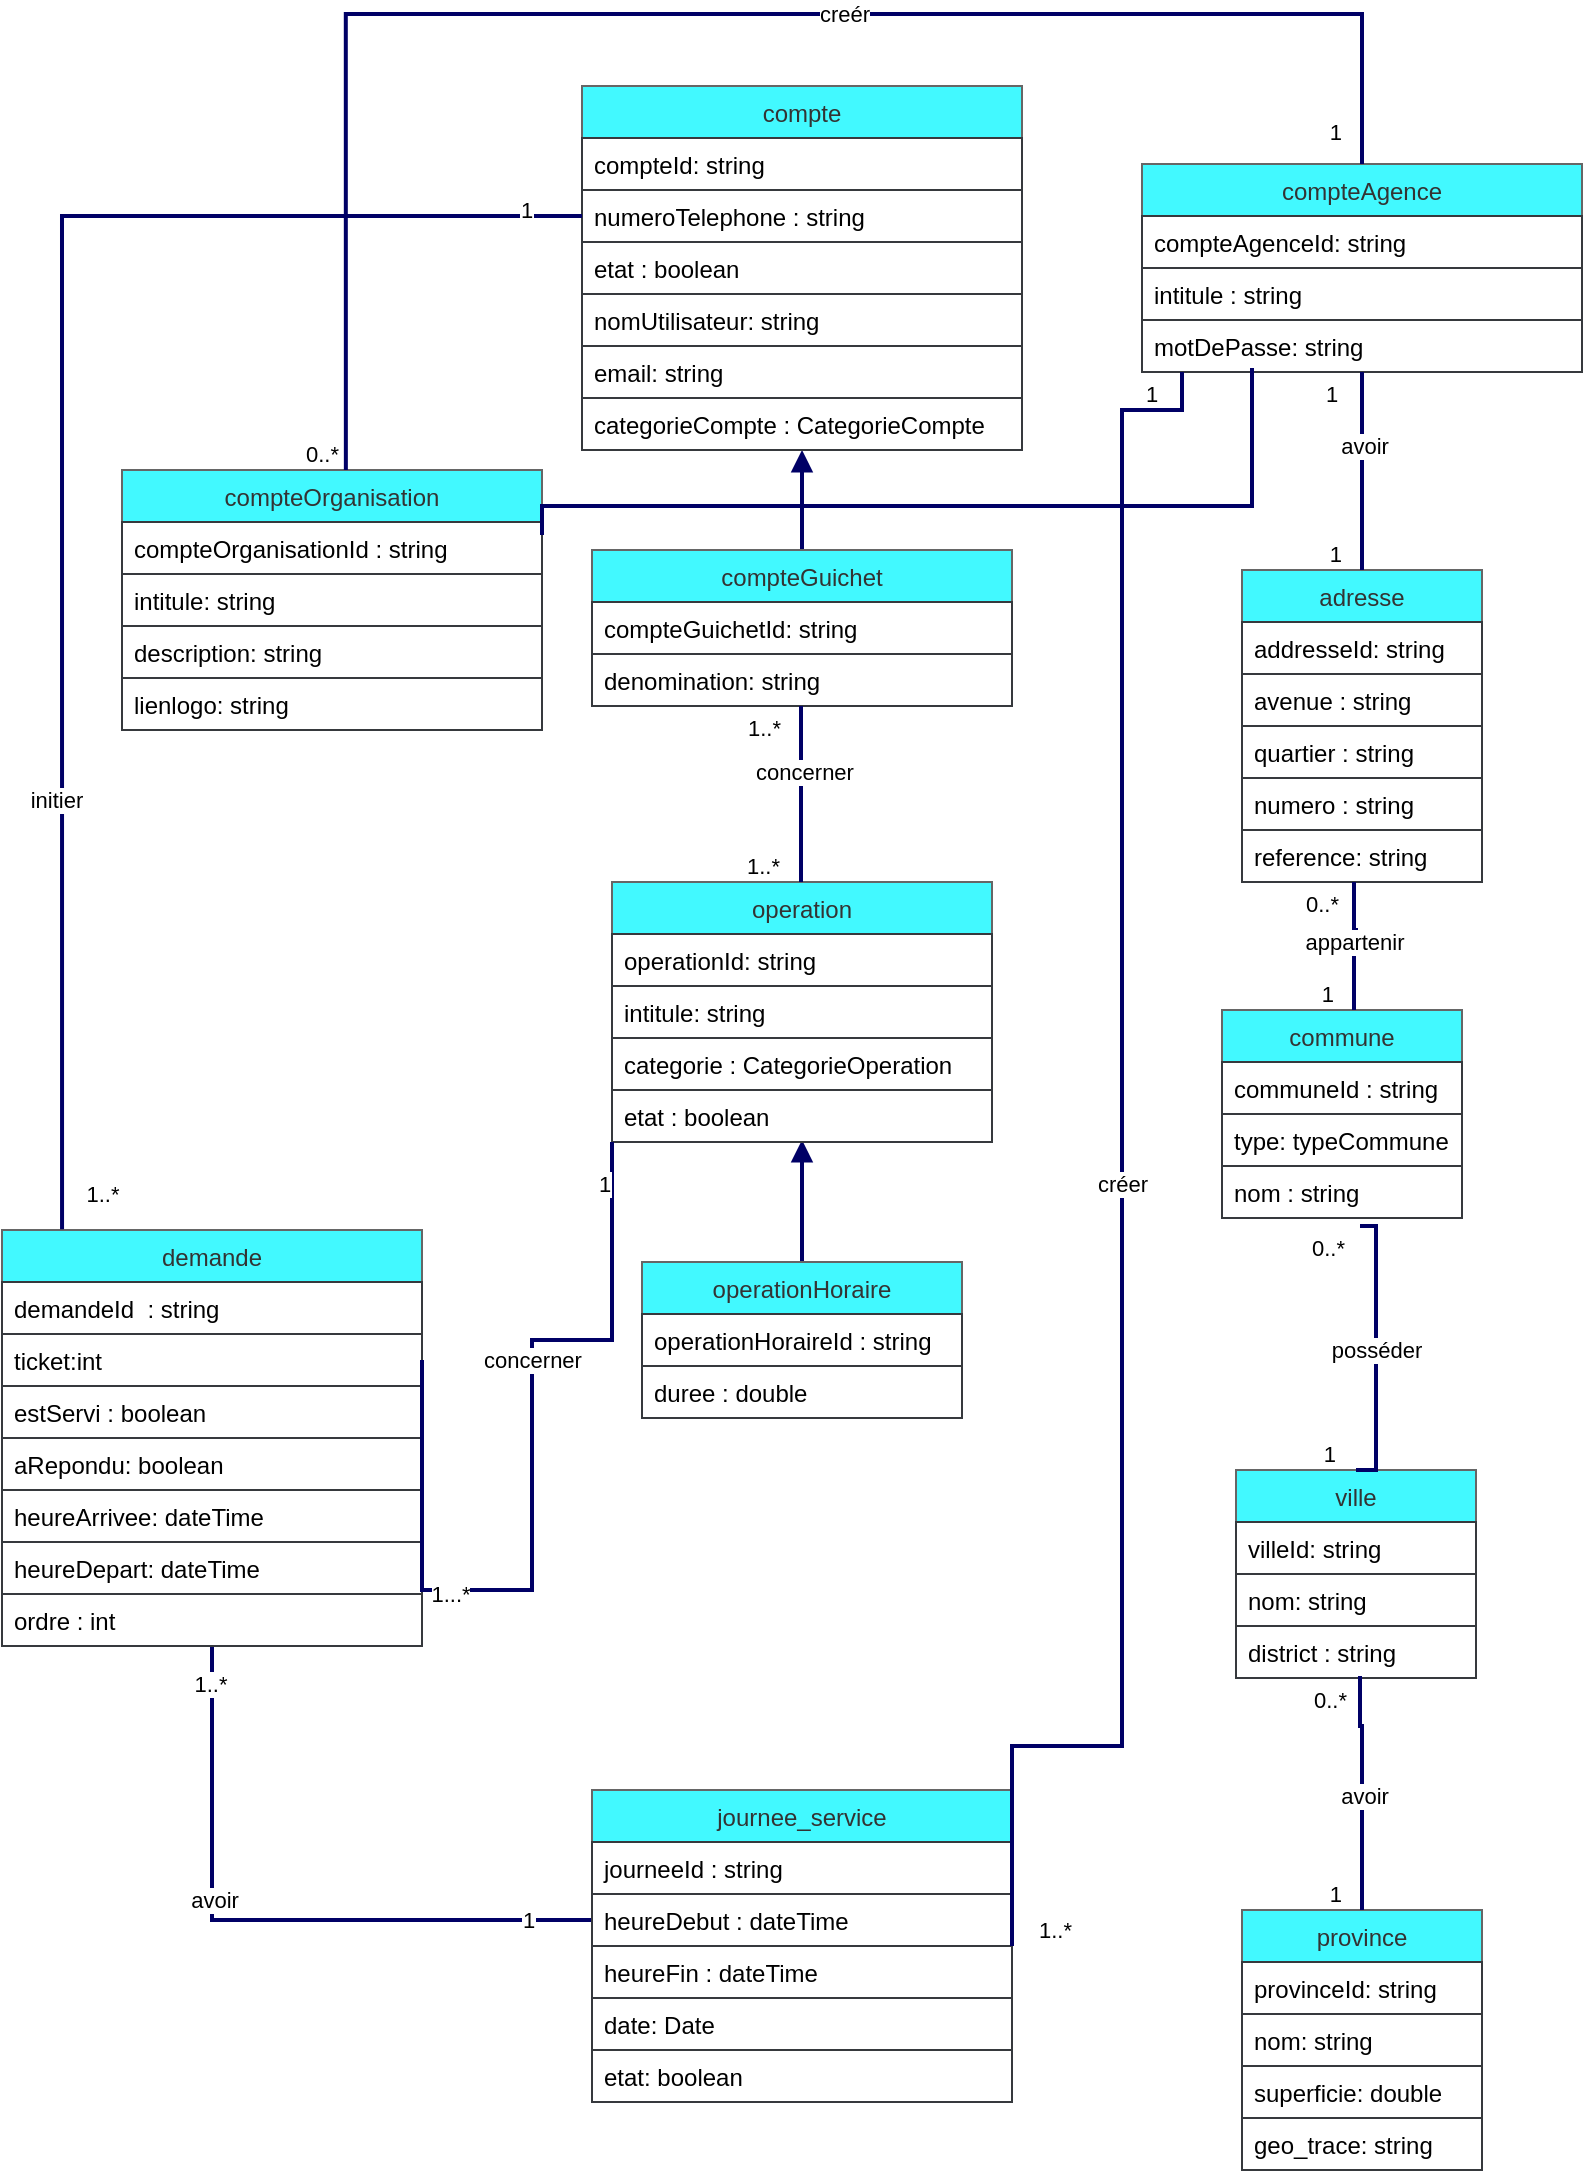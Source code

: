 <mxfile version="15.6.3" type="github">
  <diagram name="diagramme_classe" id="c4acf3e9-155e-7222-9cf6-157b1a14988f">
    <mxGraphModel dx="1240" dy="689" grid="1" gridSize="10" guides="1" tooltips="1" connect="1" arrows="1" fold="1" page="1" pageScale="1" pageWidth="850" pageHeight="1100" background="none" math="0" shadow="0">
      <root>
        <mxCell id="0" />
        <mxCell id="1" parent="0" />
        <mxCell id="7-YqurPYllUJ31w4D0Pa-85" style="edgeStyle=orthogonalEdgeStyle;rounded=0;orthogonalLoop=1;jettySize=auto;html=1;entryX=0.5;entryY=0;entryDx=0;entryDy=0;startArrow=block;startFill=1;endArrow=none;endFill=0;strokeColor=#000066;strokeWidth=2;" edge="1" parent="1" source="7-YqurPYllUJ31w4D0Pa-1" target="7-YqurPYllUJ31w4D0Pa-79">
          <mxGeometry relative="1" as="geometry">
            <Array as="points">
              <mxPoint x="440" y="303" />
            </Array>
          </mxGeometry>
        </mxCell>
        <mxCell id="7-YqurPYllUJ31w4D0Pa-1" value="compte" style="swimlane;fontStyle=0;childLayout=stackLayout;horizontal=1;startSize=26;fillColor=#42F9FF;horizontalStack=0;resizeParent=1;resizeParentMax=0;resizeLast=0;collapsible=1;marginBottom=0;fontColor=#333333;strokeColor=#666666;rounded=0;strokeWidth=1;" vertex="1" parent="1">
          <mxGeometry x="330" y="48" width="220" height="182" as="geometry" />
        </mxCell>
        <mxCell id="7-YqurPYllUJ31w4D0Pa-2" value="compteId: string" style="text;strokeColor=#36393d;fillColor=#fff;align=left;verticalAlign=top;spacingLeft=4;spacingRight=4;overflow=hidden;rotatable=0;points=[[0,0.5],[1,0.5]];portConstraint=eastwest;" vertex="1" parent="7-YqurPYllUJ31w4D0Pa-1">
          <mxGeometry y="26" width="220" height="26" as="geometry" />
        </mxCell>
        <mxCell id="7-YqurPYllUJ31w4D0Pa-3" value="numeroTelephone : string" style="text;strokeColor=#36393d;fillColor=#FFFFFF;align=left;verticalAlign=top;spacingLeft=4;spacingRight=4;overflow=hidden;rotatable=0;points=[[0,0.5],[1,0.5]];portConstraint=eastwest;" vertex="1" parent="7-YqurPYllUJ31w4D0Pa-1">
          <mxGeometry y="52" width="220" height="26" as="geometry" />
        </mxCell>
        <mxCell id="7-YqurPYllUJ31w4D0Pa-4" value="etat : boolean" style="text;strokeColor=#36393d;fillColor=#fff;align=left;verticalAlign=top;spacingLeft=4;spacingRight=4;overflow=hidden;rotatable=0;points=[[0,0.5],[1,0.5]];portConstraint=eastwest;" vertex="1" parent="7-YqurPYllUJ31w4D0Pa-1">
          <mxGeometry y="78" width="220" height="26" as="geometry" />
        </mxCell>
        <mxCell id="7-YqurPYllUJ31w4D0Pa-5" value="nomUtilisateur: string" style="text;strokeColor=#36393d;fillColor=#fff;align=left;verticalAlign=top;spacingLeft=4;spacingRight=4;overflow=hidden;rotatable=0;points=[[0,0.5],[1,0.5]];portConstraint=eastwest;" vertex="1" parent="7-YqurPYllUJ31w4D0Pa-1">
          <mxGeometry y="104" width="220" height="26" as="geometry" />
        </mxCell>
        <mxCell id="7-YqurPYllUJ31w4D0Pa-6" value="email: string" style="text;strokeColor=#36393d;fillColor=#fff;align=left;verticalAlign=top;spacingLeft=4;spacingRight=4;overflow=hidden;rotatable=0;points=[[0,0.5],[1,0.5]];portConstraint=eastwest;" vertex="1" parent="7-YqurPYllUJ31w4D0Pa-1">
          <mxGeometry y="130" width="220" height="26" as="geometry" />
        </mxCell>
        <mxCell id="7-YqurPYllUJ31w4D0Pa-7" value="categorieCompte : CategorieCompte" style="text;strokeColor=#36393d;fillColor=#fff;align=left;verticalAlign=top;spacingLeft=4;spacingRight=4;overflow=hidden;rotatable=0;points=[[0,0.5],[1,0.5]];portConstraint=eastwest;" vertex="1" parent="7-YqurPYllUJ31w4D0Pa-1">
          <mxGeometry y="156" width="220" height="26" as="geometry" />
        </mxCell>
        <mxCell id="7-YqurPYllUJ31w4D0Pa-13" value="compteAgence" style="swimlane;fontStyle=0;childLayout=stackLayout;horizontal=1;startSize=26;fillColor=#42F9FF;horizontalStack=0;resizeParent=1;resizeParentMax=0;resizeLast=0;collapsible=1;marginBottom=0;fontColor=#333333;strokeColor=#666666;rounded=0;strokeWidth=1;" vertex="1" parent="1">
          <mxGeometry x="610" y="87" width="220" height="104" as="geometry" />
        </mxCell>
        <mxCell id="7-YqurPYllUJ31w4D0Pa-14" value="compteAgenceId: string" style="text;strokeColor=#36393d;fillColor=#fff;align=left;verticalAlign=top;spacingLeft=4;spacingRight=4;overflow=hidden;rotatable=0;points=[[0,0.5],[1,0.5]];portConstraint=eastwest;" vertex="1" parent="7-YqurPYllUJ31w4D0Pa-13">
          <mxGeometry y="26" width="220" height="26" as="geometry" />
        </mxCell>
        <mxCell id="7-YqurPYllUJ31w4D0Pa-15" value="intitule : string" style="text;strokeColor=#36393d;fillColor=#FFFFFF;align=left;verticalAlign=top;spacingLeft=4;spacingRight=4;overflow=hidden;rotatable=0;points=[[0,0.5],[1,0.5]];portConstraint=eastwest;" vertex="1" parent="7-YqurPYllUJ31w4D0Pa-13">
          <mxGeometry y="52" width="220" height="26" as="geometry" />
        </mxCell>
        <mxCell id="7-YqurPYllUJ31w4D0Pa-32" value="motDePasse: string" style="text;strokeColor=#36393d;fillColor=#FFFFFF;align=left;verticalAlign=top;spacingLeft=4;spacingRight=4;overflow=hidden;rotatable=0;points=[[0,0.5],[1,0.5]];portConstraint=eastwest;" vertex="1" parent="7-YqurPYllUJ31w4D0Pa-13">
          <mxGeometry y="78" width="220" height="26" as="geometry" />
        </mxCell>
        <mxCell id="7-YqurPYllUJ31w4D0Pa-24" value="compteOrganisation" style="swimlane;fontStyle=0;childLayout=stackLayout;horizontal=1;startSize=26;fillColor=#42F9FF;horizontalStack=0;resizeParent=1;resizeParentMax=0;resizeLast=0;collapsible=1;marginBottom=0;fontColor=#333333;strokeColor=#666666;rounded=0;strokeWidth=1;" vertex="1" parent="1">
          <mxGeometry x="100" y="240" width="210" height="130" as="geometry" />
        </mxCell>
        <mxCell id="7-YqurPYllUJ31w4D0Pa-25" value="compteOrganisationId : string" style="text;strokeColor=#36393d;fillColor=#fff;align=left;verticalAlign=top;spacingLeft=4;spacingRight=4;overflow=hidden;rotatable=0;points=[[0,0.5],[1,0.5]];portConstraint=eastwest;" vertex="1" parent="7-YqurPYllUJ31w4D0Pa-24">
          <mxGeometry y="26" width="210" height="26" as="geometry" />
        </mxCell>
        <mxCell id="7-YqurPYllUJ31w4D0Pa-34" value="intitule: string" style="text;strokeColor=#36393d;fillColor=#fff;align=left;verticalAlign=top;spacingLeft=4;spacingRight=4;overflow=hidden;rotatable=0;points=[[0,0.5],[1,0.5]];portConstraint=eastwest;" vertex="1" parent="7-YqurPYllUJ31w4D0Pa-24">
          <mxGeometry y="52" width="210" height="26" as="geometry" />
        </mxCell>
        <mxCell id="7-YqurPYllUJ31w4D0Pa-35" value="description: string" style="text;strokeColor=#36393d;fillColor=#fff;align=left;verticalAlign=top;spacingLeft=4;spacingRight=4;overflow=hidden;rotatable=0;points=[[0,0.5],[1,0.5]];portConstraint=eastwest;" vertex="1" parent="7-YqurPYllUJ31w4D0Pa-24">
          <mxGeometry y="78" width="210" height="26" as="geometry" />
        </mxCell>
        <mxCell id="7-YqurPYllUJ31w4D0Pa-36" value="lienlogo: string" style="text;strokeColor=#36393d;fillColor=#fff;align=left;verticalAlign=top;spacingLeft=4;spacingRight=4;overflow=hidden;rotatable=0;points=[[0,0.5],[1,0.5]];portConstraint=eastwest;" vertex="1" parent="7-YqurPYllUJ31w4D0Pa-24">
          <mxGeometry y="104" width="210" height="26" as="geometry" />
        </mxCell>
        <mxCell id="7-YqurPYllUJ31w4D0Pa-39" value="adresse" style="swimlane;fontStyle=0;childLayout=stackLayout;horizontal=1;startSize=26;fillColor=#42F9FF;horizontalStack=0;resizeParent=1;resizeParentMax=0;resizeLast=0;collapsible=1;marginBottom=0;fontColor=#333333;strokeColor=#666666;rounded=0;strokeWidth=1;" vertex="1" parent="1">
          <mxGeometry x="660" y="290" width="120" height="156" as="geometry" />
        </mxCell>
        <mxCell id="7-YqurPYllUJ31w4D0Pa-40" value="addresseId: string" style="text;strokeColor=#36393d;fillColor=#fff;align=left;verticalAlign=top;spacingLeft=4;spacingRight=4;overflow=hidden;rotatable=0;points=[[0,0.5],[1,0.5]];portConstraint=eastwest;" vertex="1" parent="7-YqurPYllUJ31w4D0Pa-39">
          <mxGeometry y="26" width="120" height="26" as="geometry" />
        </mxCell>
        <mxCell id="7-YqurPYllUJ31w4D0Pa-41" value="avenue : string" style="text;strokeColor=#36393d;fillColor=#FFFFFF;align=left;verticalAlign=top;spacingLeft=4;spacingRight=4;overflow=hidden;rotatable=0;points=[[0,0.5],[1,0.5]];portConstraint=eastwest;" vertex="1" parent="7-YqurPYllUJ31w4D0Pa-39">
          <mxGeometry y="52" width="120" height="26" as="geometry" />
        </mxCell>
        <mxCell id="7-YqurPYllUJ31w4D0Pa-42" value="quartier : string" style="text;strokeColor=#36393d;fillColor=#FFFFFF;align=left;verticalAlign=top;spacingLeft=4;spacingRight=4;overflow=hidden;rotatable=0;points=[[0,0.5],[1,0.5]];portConstraint=eastwest;" vertex="1" parent="7-YqurPYllUJ31w4D0Pa-39">
          <mxGeometry y="78" width="120" height="26" as="geometry" />
        </mxCell>
        <mxCell id="7-YqurPYllUJ31w4D0Pa-43" value="numero : string" style="text;strokeColor=#36393d;fillColor=#FFFFFF;align=left;verticalAlign=top;spacingLeft=4;spacingRight=4;overflow=hidden;rotatable=0;points=[[0,0.5],[1,0.5]];portConstraint=eastwest;" vertex="1" parent="7-YqurPYllUJ31w4D0Pa-39">
          <mxGeometry y="104" width="120" height="26" as="geometry" />
        </mxCell>
        <mxCell id="7-YqurPYllUJ31w4D0Pa-44" value="reference: string" style="text;strokeColor=#36393d;fillColor=#FFFFFF;align=left;verticalAlign=top;spacingLeft=4;spacingRight=4;overflow=hidden;rotatable=0;points=[[0,0.5],[1,0.5]];portConstraint=eastwest;" vertex="1" parent="7-YqurPYllUJ31w4D0Pa-39">
          <mxGeometry y="130" width="120" height="26" as="geometry" />
        </mxCell>
        <mxCell id="7-YqurPYllUJ31w4D0Pa-48" value="" style="endArrow=none;html=1;edgeStyle=orthogonalEdgeStyle;rounded=0;strokeColor=#000066;strokeWidth=2;entryX=0.5;entryY=0;entryDx=0;entryDy=0;exitX=0.5;exitY=1;exitDx=0;exitDy=0;" edge="1" parent="1" source="7-YqurPYllUJ31w4D0Pa-13" target="7-YqurPYllUJ31w4D0Pa-39">
          <mxGeometry relative="1" as="geometry">
            <mxPoint x="660" y="230" as="sourcePoint" />
            <mxPoint x="820" y="230" as="targetPoint" />
          </mxGeometry>
        </mxCell>
        <mxCell id="7-YqurPYllUJ31w4D0Pa-49" value="1" style="edgeLabel;resizable=0;html=1;align=left;verticalAlign=bottom;rounded=0;strokeColor=#fff;strokeWidth=1;fillColor=#fff;gradientColor=none;" connectable="0" vertex="1" parent="7-YqurPYllUJ31w4D0Pa-48">
          <mxGeometry x="-1" relative="1" as="geometry">
            <mxPoint x="-20" y="19" as="offset" />
          </mxGeometry>
        </mxCell>
        <mxCell id="7-YqurPYllUJ31w4D0Pa-50" value="1" style="edgeLabel;resizable=0;html=1;align=right;verticalAlign=bottom;rounded=0;strokeColor=#fff;strokeWidth=1;fillColor=#fff;gradientColor=none;" connectable="0" vertex="1" parent="7-YqurPYllUJ31w4D0Pa-48">
          <mxGeometry x="1" relative="1" as="geometry">
            <mxPoint x="-10" as="offset" />
          </mxGeometry>
        </mxCell>
        <mxCell id="7-YqurPYllUJ31w4D0Pa-92" value="avoir" style="edgeLabel;html=1;align=center;verticalAlign=middle;resizable=0;points=[];" vertex="1" connectable="0" parent="7-YqurPYllUJ31w4D0Pa-48">
          <mxGeometry x="-0.253" y="1" relative="1" as="geometry">
            <mxPoint as="offset" />
          </mxGeometry>
        </mxCell>
        <mxCell id="7-YqurPYllUJ31w4D0Pa-51" value="commune" style="swimlane;fontStyle=0;childLayout=stackLayout;horizontal=1;startSize=26;fillColor=#42F9FF;horizontalStack=0;resizeParent=1;resizeParentMax=0;resizeLast=0;collapsible=1;marginBottom=0;fontColor=#333333;strokeColor=#666666;rounded=0;strokeWidth=1;" vertex="1" parent="1">
          <mxGeometry x="650" y="510" width="120" height="104" as="geometry" />
        </mxCell>
        <mxCell id="7-YqurPYllUJ31w4D0Pa-52" value="communeId : string" style="text;strokeColor=#36393d;fillColor=#fff;align=left;verticalAlign=top;spacingLeft=4;spacingRight=4;overflow=hidden;rotatable=0;points=[[0,0.5],[1,0.5]];portConstraint=eastwest;" vertex="1" parent="7-YqurPYllUJ31w4D0Pa-51">
          <mxGeometry y="26" width="120" height="26" as="geometry" />
        </mxCell>
        <mxCell id="7-YqurPYllUJ31w4D0Pa-53" value="type: typeCommune" style="text;strokeColor=#36393d;fillColor=#FFFFFF;align=left;verticalAlign=top;spacingLeft=4;spacingRight=4;overflow=hidden;rotatable=0;points=[[0,0.5],[1,0.5]];portConstraint=eastwest;" vertex="1" parent="7-YqurPYllUJ31w4D0Pa-51">
          <mxGeometry y="52" width="120" height="26" as="geometry" />
        </mxCell>
        <mxCell id="7-YqurPYllUJ31w4D0Pa-54" value="nom : string" style="text;strokeColor=#36393d;fillColor=#FFFFFF;align=left;verticalAlign=top;spacingLeft=4;spacingRight=4;overflow=hidden;rotatable=0;points=[[0,0.5],[1,0.5]];portConstraint=eastwest;" vertex="1" parent="7-YqurPYllUJ31w4D0Pa-51">
          <mxGeometry y="78" width="120" height="26" as="geometry" />
        </mxCell>
        <mxCell id="7-YqurPYllUJ31w4D0Pa-57" value="appartenir" style="endArrow=none;html=1;edgeStyle=orthogonalEdgeStyle;rounded=0;strokeColor=#000066;strokeWidth=2;entryX=0.5;entryY=0;entryDx=0;entryDy=0;" edge="1" parent="1">
          <mxGeometry relative="1" as="geometry">
            <mxPoint x="716" y="446" as="sourcePoint" />
            <mxPoint x="716" y="510" as="targetPoint" />
            <Array as="points">
              <mxPoint x="718" y="470" />
              <mxPoint x="719" y="470" />
            </Array>
          </mxGeometry>
        </mxCell>
        <mxCell id="7-YqurPYllUJ31w4D0Pa-58" value="0..*" style="edgeLabel;resizable=0;html=1;align=left;verticalAlign=bottom;rounded=0;strokeColor=#fff;strokeWidth=1;fillColor=#fff;gradientColor=none;" connectable="0" vertex="1" parent="7-YqurPYllUJ31w4D0Pa-57">
          <mxGeometry x="-1" relative="1" as="geometry">
            <mxPoint x="-26" y="19" as="offset" />
          </mxGeometry>
        </mxCell>
        <mxCell id="7-YqurPYllUJ31w4D0Pa-59" value="1" style="edgeLabel;resizable=0;html=1;align=right;verticalAlign=bottom;rounded=0;strokeColor=#fff;strokeWidth=1;fillColor=#fff;gradientColor=none;" connectable="0" vertex="1" parent="7-YqurPYllUJ31w4D0Pa-57">
          <mxGeometry x="1" relative="1" as="geometry">
            <mxPoint x="-10" as="offset" />
          </mxGeometry>
        </mxCell>
        <mxCell id="7-YqurPYllUJ31w4D0Pa-60" value="ville" style="swimlane;fontStyle=0;childLayout=stackLayout;horizontal=1;startSize=26;fillColor=#42F9FF;horizontalStack=0;resizeParent=1;resizeParentMax=0;resizeLast=0;collapsible=1;marginBottom=0;fontColor=#333333;strokeColor=#666666;rounded=0;strokeWidth=1;" vertex="1" parent="1">
          <mxGeometry x="657" y="740" width="120" height="104" as="geometry" />
        </mxCell>
        <mxCell id="7-YqurPYllUJ31w4D0Pa-61" value="villeId: string" style="text;strokeColor=#36393d;fillColor=#fff;align=left;verticalAlign=top;spacingLeft=4;spacingRight=4;overflow=hidden;rotatable=0;points=[[0,0.5],[1,0.5]];portConstraint=eastwest;" vertex="1" parent="7-YqurPYllUJ31w4D0Pa-60">
          <mxGeometry y="26" width="120" height="26" as="geometry" />
        </mxCell>
        <mxCell id="7-YqurPYllUJ31w4D0Pa-62" value="nom: string" style="text;strokeColor=#36393d;fillColor=#FFFFFF;align=left;verticalAlign=top;spacingLeft=4;spacingRight=4;overflow=hidden;rotatable=0;points=[[0,0.5],[1,0.5]];portConstraint=eastwest;" vertex="1" parent="7-YqurPYllUJ31w4D0Pa-60">
          <mxGeometry y="52" width="120" height="26" as="geometry" />
        </mxCell>
        <mxCell id="7-YqurPYllUJ31w4D0Pa-63" value="district : string" style="text;strokeColor=#36393d;fillColor=#FFFFFF;align=left;verticalAlign=top;spacingLeft=4;spacingRight=4;overflow=hidden;rotatable=0;points=[[0,0.5],[1,0.5]];portConstraint=eastwest;" vertex="1" parent="7-YqurPYllUJ31w4D0Pa-60">
          <mxGeometry y="78" width="120" height="26" as="geometry" />
        </mxCell>
        <mxCell id="7-YqurPYllUJ31w4D0Pa-64" value="posséder" style="endArrow=none;html=1;edgeStyle=orthogonalEdgeStyle;rounded=0;strokeColor=#000066;strokeWidth=2;entryX=0.5;entryY=0;entryDx=0;entryDy=0;exitX=0.575;exitY=1.154;exitDx=0;exitDy=0;exitPerimeter=0;" edge="1" parent="1" source="7-YqurPYllUJ31w4D0Pa-54" target="7-YqurPYllUJ31w4D0Pa-60">
          <mxGeometry relative="1" as="geometry">
            <mxPoint x="716" y="614" as="sourcePoint" />
            <mxPoint x="716" y="678" as="targetPoint" />
            <Array as="points">
              <mxPoint x="727" y="618" />
              <mxPoint x="727" y="740" />
            </Array>
          </mxGeometry>
        </mxCell>
        <mxCell id="7-YqurPYllUJ31w4D0Pa-65" value="0..*" style="edgeLabel;resizable=0;html=1;align=left;verticalAlign=bottom;rounded=0;strokeColor=#fff;strokeWidth=1;fillColor=#fff;gradientColor=none;" connectable="0" vertex="1" parent="7-YqurPYllUJ31w4D0Pa-64">
          <mxGeometry x="-1" relative="1" as="geometry">
            <mxPoint x="-26" y="19" as="offset" />
          </mxGeometry>
        </mxCell>
        <mxCell id="7-YqurPYllUJ31w4D0Pa-66" value="1" style="edgeLabel;resizable=0;html=1;align=right;verticalAlign=bottom;rounded=0;strokeColor=#fff;strokeWidth=1;fillColor=#fff;gradientColor=none;" connectable="0" vertex="1" parent="7-YqurPYllUJ31w4D0Pa-64">
          <mxGeometry x="1" relative="1" as="geometry">
            <mxPoint x="-10" as="offset" />
          </mxGeometry>
        </mxCell>
        <mxCell id="7-YqurPYllUJ31w4D0Pa-67" value="province" style="swimlane;fontStyle=0;childLayout=stackLayout;horizontal=1;startSize=26;fillColor=#42F9FF;horizontalStack=0;resizeParent=1;resizeParentMax=0;resizeLast=0;collapsible=1;marginBottom=0;fontColor=#333333;strokeColor=#666666;rounded=0;strokeWidth=1;" vertex="1" parent="1">
          <mxGeometry x="660" y="960" width="120" height="130" as="geometry" />
        </mxCell>
        <mxCell id="7-YqurPYllUJ31w4D0Pa-68" value="provinceId: string" style="text;strokeColor=#36393d;fillColor=#fff;align=left;verticalAlign=top;spacingLeft=4;spacingRight=4;overflow=hidden;rotatable=0;points=[[0,0.5],[1,0.5]];portConstraint=eastwest;" vertex="1" parent="7-YqurPYllUJ31w4D0Pa-67">
          <mxGeometry y="26" width="120" height="26" as="geometry" />
        </mxCell>
        <mxCell id="7-YqurPYllUJ31w4D0Pa-69" value="nom: string" style="text;strokeColor=#36393d;fillColor=#FFFFFF;align=left;verticalAlign=top;spacingLeft=4;spacingRight=4;overflow=hidden;rotatable=0;points=[[0,0.5],[1,0.5]];portConstraint=eastwest;" vertex="1" parent="7-YqurPYllUJ31w4D0Pa-67">
          <mxGeometry y="52" width="120" height="26" as="geometry" />
        </mxCell>
        <mxCell id="7-YqurPYllUJ31w4D0Pa-70" value="superficie: double" style="text;strokeColor=#36393d;fillColor=#FFFFFF;align=left;verticalAlign=top;spacingLeft=4;spacingRight=4;overflow=hidden;rotatable=0;points=[[0,0.5],[1,0.5]];portConstraint=eastwest;" vertex="1" parent="7-YqurPYllUJ31w4D0Pa-67">
          <mxGeometry y="78" width="120" height="26" as="geometry" />
        </mxCell>
        <mxCell id="7-YqurPYllUJ31w4D0Pa-75" value="geo_trace: string" style="text;strokeColor=#36393d;fillColor=#FFFFFF;align=left;verticalAlign=top;spacingLeft=4;spacingRight=4;overflow=hidden;rotatable=0;points=[[0,0.5],[1,0.5]];portConstraint=eastwest;" vertex="1" parent="7-YqurPYllUJ31w4D0Pa-67">
          <mxGeometry y="104" width="120" height="26" as="geometry" />
        </mxCell>
        <mxCell id="7-YqurPYllUJ31w4D0Pa-76" value="" style="endArrow=none;html=1;edgeStyle=orthogonalEdgeStyle;rounded=0;strokeColor=#000066;strokeWidth=2;entryX=0.5;entryY=0;entryDx=0;entryDy=0;" edge="1" parent="1" target="7-YqurPYllUJ31w4D0Pa-67">
          <mxGeometry relative="1" as="geometry">
            <mxPoint x="720" y="844" as="sourcePoint" />
            <mxPoint x="719" y="908" as="targetPoint" />
            <Array as="points">
              <mxPoint x="719" y="868" />
              <mxPoint x="720" y="868" />
            </Array>
          </mxGeometry>
        </mxCell>
        <mxCell id="7-YqurPYllUJ31w4D0Pa-77" value="0..*" style="edgeLabel;resizable=0;html=1;align=left;verticalAlign=bottom;rounded=0;strokeColor=#fff;strokeWidth=1;fillColor=#fff;gradientColor=none;" connectable="0" vertex="1" parent="7-YqurPYllUJ31w4D0Pa-76">
          <mxGeometry x="-1" relative="1" as="geometry">
            <mxPoint x="-26" y="19" as="offset" />
          </mxGeometry>
        </mxCell>
        <mxCell id="7-YqurPYllUJ31w4D0Pa-78" value="1" style="edgeLabel;resizable=0;html=1;align=right;verticalAlign=bottom;rounded=0;strokeColor=#fff;strokeWidth=1;fillColor=#fff;gradientColor=none;" connectable="0" vertex="1" parent="7-YqurPYllUJ31w4D0Pa-76">
          <mxGeometry x="1" relative="1" as="geometry">
            <mxPoint x="-10" as="offset" />
          </mxGeometry>
        </mxCell>
        <mxCell id="7-YqurPYllUJ31w4D0Pa-93" value="avoir" style="edgeLabel;html=1;align=center;verticalAlign=middle;resizable=0;points=[];" vertex="1" connectable="0" parent="7-YqurPYllUJ31w4D0Pa-76">
          <mxGeometry x="0.034" y="1" relative="1" as="geometry">
            <mxPoint as="offset" />
          </mxGeometry>
        </mxCell>
        <mxCell id="7-YqurPYllUJ31w4D0Pa-122" style="edgeStyle=orthogonalEdgeStyle;rounded=0;orthogonalLoop=1;jettySize=auto;html=1;entryX=0.25;entryY=1;entryDx=0;entryDy=0;startArrow=none;startFill=0;endArrow=none;endFill=0;strokeColor=#000066;strokeWidth=2;exitX=1;exitY=0.25;exitDx=0;exitDy=0;" edge="1" parent="1" source="7-YqurPYllUJ31w4D0Pa-24">
          <mxGeometry relative="1" as="geometry">
            <mxPoint x="440" y="258" as="sourcePoint" />
            <mxPoint x="665.0" y="189.0" as="targetPoint" />
            <Array as="points">
              <mxPoint x="310" y="258" />
              <mxPoint x="665" y="258" />
            </Array>
          </mxGeometry>
        </mxCell>
        <mxCell id="7-YqurPYllUJ31w4D0Pa-79" value="compteGuichet" style="swimlane;fontStyle=0;childLayout=stackLayout;horizontal=1;startSize=26;fillColor=#42F9FF;horizontalStack=0;resizeParent=1;resizeParentMax=0;resizeLast=0;collapsible=1;marginBottom=0;fontColor=#333333;strokeColor=#666666;rounded=0;strokeWidth=1;" vertex="1" parent="1">
          <mxGeometry x="335" y="280" width="210" height="78" as="geometry" />
        </mxCell>
        <mxCell id="7-YqurPYllUJ31w4D0Pa-80" value="compteGuichetId: string" style="text;strokeColor=#36393d;fillColor=#fff;align=left;verticalAlign=top;spacingLeft=4;spacingRight=4;overflow=hidden;rotatable=0;points=[[0,0.5],[1,0.5]];portConstraint=eastwest;" vertex="1" parent="7-YqurPYllUJ31w4D0Pa-79">
          <mxGeometry y="26" width="210" height="26" as="geometry" />
        </mxCell>
        <mxCell id="7-YqurPYllUJ31w4D0Pa-81" value="denomination: string" style="text;strokeColor=#36393d;fillColor=#fff;align=left;verticalAlign=top;spacingLeft=4;spacingRight=4;overflow=hidden;rotatable=0;points=[[0,0.5],[1,0.5]];portConstraint=eastwest;" vertex="1" parent="7-YqurPYllUJ31w4D0Pa-79">
          <mxGeometry y="52" width="210" height="26" as="geometry" />
        </mxCell>
        <mxCell id="7-YqurPYllUJ31w4D0Pa-88" value="creér" style="endArrow=none;html=1;edgeStyle=orthogonalEdgeStyle;rounded=0;strokeColor=#000066;strokeWidth=2;exitX=0.533;exitY=0;exitDx=0;exitDy=0;exitPerimeter=0;entryX=0.5;entryY=0;entryDx=0;entryDy=0;" edge="1" parent="1" source="7-YqurPYllUJ31w4D0Pa-24" target="7-YqurPYllUJ31w4D0Pa-13">
          <mxGeometry x="0.177" relative="1" as="geometry">
            <mxPoint x="161.93" y="37.06" as="sourcePoint" />
            <mxPoint x="720" y="72" as="targetPoint" />
            <Array as="points">
              <mxPoint x="212" y="12" />
              <mxPoint x="720" y="12" />
            </Array>
            <mxPoint as="offset" />
          </mxGeometry>
        </mxCell>
        <mxCell id="7-YqurPYllUJ31w4D0Pa-89" value="0..*" style="edgeLabel;resizable=0;html=1;align=left;verticalAlign=bottom;rounded=0;strokeColor=#fff;strokeWidth=1;fillColor=#fff;gradientColor=none;" connectable="0" vertex="1" parent="7-YqurPYllUJ31w4D0Pa-88">
          <mxGeometry x="-1" relative="1" as="geometry">
            <mxPoint x="-22" as="offset" />
          </mxGeometry>
        </mxCell>
        <mxCell id="7-YqurPYllUJ31w4D0Pa-90" value="1" style="edgeLabel;resizable=0;html=1;align=right;verticalAlign=bottom;rounded=0;strokeColor=#fff;strokeWidth=1;fillColor=#fff;gradientColor=none;" connectable="0" vertex="1" parent="7-YqurPYllUJ31w4D0Pa-88">
          <mxGeometry x="1" relative="1" as="geometry">
            <mxPoint x="-10" y="-7" as="offset" />
          </mxGeometry>
        </mxCell>
        <mxCell id="7-YqurPYllUJ31w4D0Pa-104" style="edgeStyle=orthogonalEdgeStyle;rounded=0;orthogonalLoop=1;jettySize=auto;html=1;startArrow=block;startFill=1;endArrow=none;endFill=0;strokeColor=#000066;strokeWidth=2;entryX=0.5;entryY=0;entryDx=0;entryDy=0;exitX=0.5;exitY=0.962;exitDx=0;exitDy=0;exitPerimeter=0;" edge="1" parent="1" source="7-YqurPYllUJ31w4D0Pa-98" target="7-YqurPYllUJ31w4D0Pa-105">
          <mxGeometry relative="1" as="geometry">
            <mxPoint x="440" y="660" as="targetPoint" />
            <mxPoint x="440" y="570" as="sourcePoint" />
          </mxGeometry>
        </mxCell>
        <mxCell id="7-YqurPYllUJ31w4D0Pa-94" value="operation" style="swimlane;fontStyle=0;childLayout=stackLayout;horizontal=1;startSize=26;fillColor=#42F9FF;horizontalStack=0;resizeParent=1;resizeParentMax=0;resizeLast=0;collapsible=1;marginBottom=0;fontColor=#333333;strokeColor=#666666;rounded=0;strokeWidth=1;" vertex="1" parent="1">
          <mxGeometry x="345" y="446" width="190" height="130" as="geometry" />
        </mxCell>
        <mxCell id="7-YqurPYllUJ31w4D0Pa-95" value="operationId: string" style="text;strokeColor=#36393d;fillColor=#fff;align=left;verticalAlign=top;spacingLeft=4;spacingRight=4;overflow=hidden;rotatable=0;points=[[0,0.5],[1,0.5]];portConstraint=eastwest;" vertex="1" parent="7-YqurPYllUJ31w4D0Pa-94">
          <mxGeometry y="26" width="190" height="26" as="geometry" />
        </mxCell>
        <mxCell id="7-YqurPYllUJ31w4D0Pa-96" value="intitule: string" style="text;strokeColor=#36393d;fillColor=#FFFFFF;align=left;verticalAlign=top;spacingLeft=4;spacingRight=4;overflow=hidden;rotatable=0;points=[[0,0.5],[1,0.5]];portConstraint=eastwest;" vertex="1" parent="7-YqurPYllUJ31w4D0Pa-94">
          <mxGeometry y="52" width="190" height="26" as="geometry" />
        </mxCell>
        <mxCell id="7-YqurPYllUJ31w4D0Pa-97" value="categorie : CategorieOperation" style="text;strokeColor=#36393d;fillColor=#FFFFFF;align=left;verticalAlign=top;spacingLeft=4;spacingRight=4;overflow=hidden;rotatable=0;points=[[0,0.5],[1,0.5]];portConstraint=eastwest;" vertex="1" parent="7-YqurPYllUJ31w4D0Pa-94">
          <mxGeometry y="78" width="190" height="26" as="geometry" />
        </mxCell>
        <mxCell id="7-YqurPYllUJ31w4D0Pa-98" value="etat : boolean" style="text;strokeColor=#36393d;fillColor=#FFFFFF;align=left;verticalAlign=top;spacingLeft=4;spacingRight=4;overflow=hidden;rotatable=0;points=[[0,0.5],[1,0.5]];portConstraint=eastwest;" vertex="1" parent="7-YqurPYllUJ31w4D0Pa-94">
          <mxGeometry y="104" width="190" height="26" as="geometry" />
        </mxCell>
        <mxCell id="7-YqurPYllUJ31w4D0Pa-100" value="" style="endArrow=none;html=1;edgeStyle=orthogonalEdgeStyle;rounded=0;strokeColor=#000066;strokeWidth=2;exitX=0.5;exitY=1;exitDx=0;exitDy=0;" edge="1" parent="1" target="7-YqurPYllUJ31w4D0Pa-94">
          <mxGeometry relative="1" as="geometry">
            <mxPoint x="439.5" y="358" as="sourcePoint" />
            <mxPoint x="439.5" y="457" as="targetPoint" />
          </mxGeometry>
        </mxCell>
        <mxCell id="7-YqurPYllUJ31w4D0Pa-101" value="1..*" style="edgeLabel;resizable=0;html=1;align=left;verticalAlign=bottom;rounded=0;strokeColor=#fff;strokeWidth=1;fillColor=#fff;gradientColor=none;" connectable="0" vertex="1" parent="7-YqurPYllUJ31w4D0Pa-100">
          <mxGeometry x="-1" relative="1" as="geometry">
            <mxPoint x="-29" y="19" as="offset" />
          </mxGeometry>
        </mxCell>
        <mxCell id="7-YqurPYllUJ31w4D0Pa-102" value="1..*" style="edgeLabel;resizable=0;html=1;align=right;verticalAlign=bottom;rounded=0;strokeColor=#fff;strokeWidth=1;fillColor=#fff;gradientColor=none;" connectable="0" vertex="1" parent="7-YqurPYllUJ31w4D0Pa-100">
          <mxGeometry x="1" relative="1" as="geometry">
            <mxPoint x="-10" as="offset" />
          </mxGeometry>
        </mxCell>
        <mxCell id="7-YqurPYllUJ31w4D0Pa-103" value="concerner" style="edgeLabel;html=1;align=center;verticalAlign=middle;resizable=0;points=[];" vertex="1" connectable="0" parent="7-YqurPYllUJ31w4D0Pa-100">
          <mxGeometry x="-0.253" y="1" relative="1" as="geometry">
            <mxPoint as="offset" />
          </mxGeometry>
        </mxCell>
        <mxCell id="7-YqurPYllUJ31w4D0Pa-105" value="operationHoraire" style="swimlane;fontStyle=0;childLayout=stackLayout;horizontal=1;startSize=26;fillColor=#42F9FF;horizontalStack=0;resizeParent=1;resizeParentMax=0;resizeLast=0;collapsible=1;marginBottom=0;fontColor=#333333;strokeColor=#666666;rounded=0;strokeWidth=1;" vertex="1" parent="1">
          <mxGeometry x="360" y="636" width="160" height="78" as="geometry" />
        </mxCell>
        <mxCell id="7-YqurPYllUJ31w4D0Pa-106" value="operationHoraireId : string" style="text;strokeColor=#36393d;fillColor=#fff;align=left;verticalAlign=top;spacingLeft=4;spacingRight=4;overflow=hidden;rotatable=0;points=[[0,0.5],[1,0.5]];portConstraint=eastwest;" vertex="1" parent="7-YqurPYllUJ31w4D0Pa-105">
          <mxGeometry y="26" width="160" height="26" as="geometry" />
        </mxCell>
        <mxCell id="7-YqurPYllUJ31w4D0Pa-107" value="duree : double" style="text;strokeColor=#36393d;fillColor=#FFFFFF;align=left;verticalAlign=top;spacingLeft=4;spacingRight=4;overflow=hidden;rotatable=0;points=[[0,0.5],[1,0.5]];portConstraint=eastwest;" vertex="1" parent="7-YqurPYllUJ31w4D0Pa-105">
          <mxGeometry y="52" width="160" height="26" as="geometry" />
        </mxCell>
        <mxCell id="7-YqurPYllUJ31w4D0Pa-165" style="edgeStyle=orthogonalEdgeStyle;rounded=0;orthogonalLoop=1;jettySize=auto;html=1;exitX=0.5;exitY=1;exitDx=0;exitDy=0;entryX=0;entryY=0.5;entryDx=0;entryDy=0;startArrow=none;startFill=0;endArrow=none;endFill=0;strokeColor=#000066;strokeWidth=2;" edge="1" parent="1" source="7-YqurPYllUJ31w4D0Pa-126" target="7-YqurPYllUJ31w4D0Pa-139">
          <mxGeometry relative="1" as="geometry" />
        </mxCell>
        <mxCell id="7-YqurPYllUJ31w4D0Pa-166" value="1" style="edgeLabel;html=1;align=center;verticalAlign=middle;resizable=0;points=[];" vertex="1" connectable="0" parent="7-YqurPYllUJ31w4D0Pa-165">
          <mxGeometry x="0.795" relative="1" as="geometry">
            <mxPoint x="1" as="offset" />
          </mxGeometry>
        </mxCell>
        <mxCell id="7-YqurPYllUJ31w4D0Pa-167" value="1..*" style="edgeLabel;html=1;align=center;verticalAlign=middle;resizable=0;points=[];" vertex="1" connectable="0" parent="7-YqurPYllUJ31w4D0Pa-165">
          <mxGeometry x="-0.885" y="-1" relative="1" as="geometry">
            <mxPoint as="offset" />
          </mxGeometry>
        </mxCell>
        <mxCell id="7-YqurPYllUJ31w4D0Pa-168" value="avoir" style="edgeLabel;html=1;align=center;verticalAlign=middle;resizable=0;points=[];" vertex="1" connectable="0" parent="7-YqurPYllUJ31w4D0Pa-165">
          <mxGeometry x="-0.222" y="1" relative="1" as="geometry">
            <mxPoint as="offset" />
          </mxGeometry>
        </mxCell>
        <mxCell id="7-YqurPYllUJ31w4D0Pa-126" value="demande" style="swimlane;fontStyle=0;childLayout=stackLayout;horizontal=1;startSize=26;fillColor=#42F9FF;horizontalStack=0;resizeParent=1;resizeParentMax=0;resizeLast=0;collapsible=1;marginBottom=0;fontColor=#333333;strokeColor=#666666;rounded=0;strokeWidth=1;" vertex="1" parent="1">
          <mxGeometry x="40" y="620" width="210" height="208" as="geometry" />
        </mxCell>
        <mxCell id="7-YqurPYllUJ31w4D0Pa-127" value="demandeId  : string" style="text;strokeColor=#36393d;fillColor=#fff;align=left;verticalAlign=top;spacingLeft=4;spacingRight=4;overflow=hidden;rotatable=0;points=[[0,0.5],[1,0.5]];portConstraint=eastwest;" vertex="1" parent="7-YqurPYllUJ31w4D0Pa-126">
          <mxGeometry y="26" width="210" height="26" as="geometry" />
        </mxCell>
        <mxCell id="7-YqurPYllUJ31w4D0Pa-128" value="ticket:int" style="text;strokeColor=#36393d;fillColor=#fff;align=left;verticalAlign=top;spacingLeft=4;spacingRight=4;overflow=hidden;rotatable=0;points=[[0,0.5],[1,0.5]];portConstraint=eastwest;" vertex="1" parent="7-YqurPYllUJ31w4D0Pa-126">
          <mxGeometry y="52" width="210" height="26" as="geometry" />
        </mxCell>
        <mxCell id="7-YqurPYllUJ31w4D0Pa-129" value="estServi : boolean" style="text;strokeColor=#36393d;fillColor=#fff;align=left;verticalAlign=top;spacingLeft=4;spacingRight=4;overflow=hidden;rotatable=0;points=[[0,0.5],[1,0.5]];portConstraint=eastwest;" vertex="1" parent="7-YqurPYllUJ31w4D0Pa-126">
          <mxGeometry y="78" width="210" height="26" as="geometry" />
        </mxCell>
        <mxCell id="7-YqurPYllUJ31w4D0Pa-130" value="aRepondu: boolean" style="text;strokeColor=#36393d;fillColor=#fff;align=left;verticalAlign=top;spacingLeft=4;spacingRight=4;overflow=hidden;rotatable=0;points=[[0,0.5],[1,0.5]];portConstraint=eastwest;" vertex="1" parent="7-YqurPYllUJ31w4D0Pa-126">
          <mxGeometry y="104" width="210" height="26" as="geometry" />
        </mxCell>
        <mxCell id="7-YqurPYllUJ31w4D0Pa-131" value="heureArrivee: dateTime" style="text;strokeColor=#36393d;fillColor=#fff;align=left;verticalAlign=top;spacingLeft=4;spacingRight=4;overflow=hidden;rotatable=0;points=[[0,0.5],[1,0.5]];portConstraint=eastwest;" vertex="1" parent="7-YqurPYllUJ31w4D0Pa-126">
          <mxGeometry y="130" width="210" height="26" as="geometry" />
        </mxCell>
        <mxCell id="7-YqurPYllUJ31w4D0Pa-132" value="heureDepart: dateTime" style="text;strokeColor=#36393d;fillColor=#fff;align=left;verticalAlign=top;spacingLeft=4;spacingRight=4;overflow=hidden;rotatable=0;points=[[0,0.5],[1,0.5]];portConstraint=eastwest;" vertex="1" parent="7-YqurPYllUJ31w4D0Pa-126">
          <mxGeometry y="156" width="210" height="26" as="geometry" />
        </mxCell>
        <mxCell id="7-YqurPYllUJ31w4D0Pa-133" value="ordre : int" style="text;strokeColor=#36393d;fillColor=#fff;align=left;verticalAlign=top;spacingLeft=4;spacingRight=4;overflow=hidden;rotatable=0;points=[[0,0.5],[1,0.5]];portConstraint=eastwest;" vertex="1" parent="7-YqurPYllUJ31w4D0Pa-126">
          <mxGeometry y="182" width="210" height="26" as="geometry" />
        </mxCell>
        <mxCell id="7-YqurPYllUJ31w4D0Pa-137" value="journee_service" style="swimlane;fontStyle=0;childLayout=stackLayout;horizontal=1;startSize=26;fillColor=#42F9FF;horizontalStack=0;resizeParent=1;resizeParentMax=0;resizeLast=0;collapsible=1;marginBottom=0;fontColor=#333333;strokeColor=#666666;rounded=0;strokeWidth=1;" vertex="1" parent="1">
          <mxGeometry x="335" y="900" width="210" height="156" as="geometry" />
        </mxCell>
        <mxCell id="7-YqurPYllUJ31w4D0Pa-138" value="journeeId : string" style="text;strokeColor=#36393d;fillColor=#fff;align=left;verticalAlign=top;spacingLeft=4;spacingRight=4;overflow=hidden;rotatable=0;points=[[0,0.5],[1,0.5]];portConstraint=eastwest;" vertex="1" parent="7-YqurPYllUJ31w4D0Pa-137">
          <mxGeometry y="26" width="210" height="26" as="geometry" />
        </mxCell>
        <mxCell id="7-YqurPYllUJ31w4D0Pa-139" value="heureDebut : dateTime" style="text;strokeColor=#36393d;fillColor=#fff;align=left;verticalAlign=top;spacingLeft=4;spacingRight=4;overflow=hidden;rotatable=0;points=[[0,0.5],[1,0.5]];portConstraint=eastwest;" vertex="1" parent="7-YqurPYllUJ31w4D0Pa-137">
          <mxGeometry y="52" width="210" height="26" as="geometry" />
        </mxCell>
        <mxCell id="7-YqurPYllUJ31w4D0Pa-140" value="heureFin : dateTime" style="text;strokeColor=#36393d;fillColor=#fff;align=left;verticalAlign=top;spacingLeft=4;spacingRight=4;overflow=hidden;rotatable=0;points=[[0,0.5],[1,0.5]];portConstraint=eastwest;" vertex="1" parent="7-YqurPYllUJ31w4D0Pa-137">
          <mxGeometry y="78" width="210" height="26" as="geometry" />
        </mxCell>
        <mxCell id="7-YqurPYllUJ31w4D0Pa-144" value="date: Date" style="text;strokeColor=#36393d;fillColor=#fff;align=left;verticalAlign=top;spacingLeft=4;spacingRight=4;overflow=hidden;rotatable=0;points=[[0,0.5],[1,0.5]];portConstraint=eastwest;" vertex="1" parent="7-YqurPYllUJ31w4D0Pa-137">
          <mxGeometry y="104" width="210" height="26" as="geometry" />
        </mxCell>
        <mxCell id="7-YqurPYllUJ31w4D0Pa-150" value="etat: boolean" style="text;strokeColor=#36393d;fillColor=#fff;align=left;verticalAlign=top;spacingLeft=4;spacingRight=4;overflow=hidden;rotatable=0;points=[[0,0.5],[1,0.5]];portConstraint=eastwest;" vertex="1" parent="7-YqurPYllUJ31w4D0Pa-137">
          <mxGeometry y="130" width="210" height="26" as="geometry" />
        </mxCell>
        <mxCell id="7-YqurPYllUJ31w4D0Pa-151" value="créer" style="endArrow=none;html=1;edgeStyle=orthogonalEdgeStyle;rounded=0;strokeColor=#000066;strokeWidth=2;exitX=0.5;exitY=1;exitDx=0;exitDy=0;entryX=1;entryY=0.5;entryDx=0;entryDy=0;" edge="1" parent="1" target="7-YqurPYllUJ31w4D0Pa-137">
          <mxGeometry relative="1" as="geometry">
            <mxPoint x="630.0" y="191.0" as="sourcePoint" />
            <mxPoint x="450" y="878" as="targetPoint" />
            <Array as="points">
              <mxPoint x="630" y="210" />
              <mxPoint x="600" y="210" />
              <mxPoint x="600" y="878" />
            </Array>
          </mxGeometry>
        </mxCell>
        <mxCell id="7-YqurPYllUJ31w4D0Pa-152" value="1" style="edgeLabel;resizable=0;html=1;align=left;verticalAlign=bottom;rounded=0;strokeColor=#fff;strokeWidth=1;fillColor=#fff;gradientColor=none;" connectable="0" vertex="1" parent="7-YqurPYllUJ31w4D0Pa-151">
          <mxGeometry x="-1" relative="1" as="geometry">
            <mxPoint x="-20" y="19" as="offset" />
          </mxGeometry>
        </mxCell>
        <mxCell id="7-YqurPYllUJ31w4D0Pa-153" value="1..*" style="edgeLabel;resizable=0;html=1;align=right;verticalAlign=bottom;rounded=0;strokeColor=#fff;strokeWidth=1;fillColor=#fff;gradientColor=none;" connectable="0" vertex="1" parent="7-YqurPYllUJ31w4D0Pa-151">
          <mxGeometry x="1" relative="1" as="geometry">
            <mxPoint x="30" as="offset" />
          </mxGeometry>
        </mxCell>
        <mxCell id="7-YqurPYllUJ31w4D0Pa-158" style="edgeStyle=orthogonalEdgeStyle;rounded=0;orthogonalLoop=1;jettySize=auto;html=1;exitX=0;exitY=0.5;exitDx=0;exitDy=0;entryX=0.143;entryY=-0.002;entryDx=0;entryDy=0;entryPerimeter=0;startArrow=none;startFill=0;endArrow=none;endFill=0;strokeColor=#000066;strokeWidth=2;" edge="1" parent="1" source="7-YqurPYllUJ31w4D0Pa-3" target="7-YqurPYllUJ31w4D0Pa-126">
          <mxGeometry relative="1" as="geometry" />
        </mxCell>
        <mxCell id="7-YqurPYllUJ31w4D0Pa-159" value="1" style="edgeLabel;html=1;align=center;verticalAlign=middle;resizable=0;points=[];" vertex="1" connectable="0" parent="7-YqurPYllUJ31w4D0Pa-158">
          <mxGeometry x="-0.925" y="-3" relative="1" as="geometry">
            <mxPoint as="offset" />
          </mxGeometry>
        </mxCell>
        <mxCell id="7-YqurPYllUJ31w4D0Pa-160" value="1..*" style="edgeLabel;html=1;align=center;verticalAlign=middle;resizable=0;points=[];" vertex="1" connectable="0" parent="7-YqurPYllUJ31w4D0Pa-158">
          <mxGeometry x="0.955" y="6" relative="1" as="geometry">
            <mxPoint x="14" y="-1" as="offset" />
          </mxGeometry>
        </mxCell>
        <mxCell id="7-YqurPYllUJ31w4D0Pa-161" value="initier" style="edgeLabel;html=1;align=center;verticalAlign=middle;resizable=0;points=[];" vertex="1" connectable="0" parent="7-YqurPYllUJ31w4D0Pa-158">
          <mxGeometry x="0.441" y="-3" relative="1" as="geometry">
            <mxPoint y="-1" as="offset" />
          </mxGeometry>
        </mxCell>
        <mxCell id="7-YqurPYllUJ31w4D0Pa-162" value="concerner" style="edgeStyle=orthogonalEdgeStyle;rounded=0;orthogonalLoop=1;jettySize=auto;html=1;exitX=1;exitY=0.5;exitDx=0;exitDy=0;entryX=0;entryY=1;entryDx=0;entryDy=0;startArrow=none;startFill=0;endArrow=none;endFill=0;strokeColor=#000066;strokeWidth=2;" edge="1" parent="1" source="7-YqurPYllUJ31w4D0Pa-128" target="7-YqurPYllUJ31w4D0Pa-94">
          <mxGeometry x="0.314" relative="1" as="geometry">
            <Array as="points">
              <mxPoint x="250" y="800" />
              <mxPoint x="305" y="800" />
              <mxPoint x="305" y="675" />
              <mxPoint x="345" y="675" />
            </Array>
            <mxPoint as="offset" />
          </mxGeometry>
        </mxCell>
        <mxCell id="7-YqurPYllUJ31w4D0Pa-163" value="1...*" style="edgeLabel;html=1;align=center;verticalAlign=middle;resizable=0;points=[];" vertex="1" connectable="0" parent="7-YqurPYllUJ31w4D0Pa-162">
          <mxGeometry x="-0.411" y="-2" relative="1" as="geometry">
            <mxPoint x="1" as="offset" />
          </mxGeometry>
        </mxCell>
        <mxCell id="7-YqurPYllUJ31w4D0Pa-164" value="1" style="edgeLabel;html=1;align=center;verticalAlign=middle;resizable=0;points=[];" vertex="1" connectable="0" parent="7-YqurPYllUJ31w4D0Pa-162">
          <mxGeometry x="0.904" y="4" relative="1" as="geometry">
            <mxPoint as="offset" />
          </mxGeometry>
        </mxCell>
      </root>
    </mxGraphModel>
  </diagram>
</mxfile>

